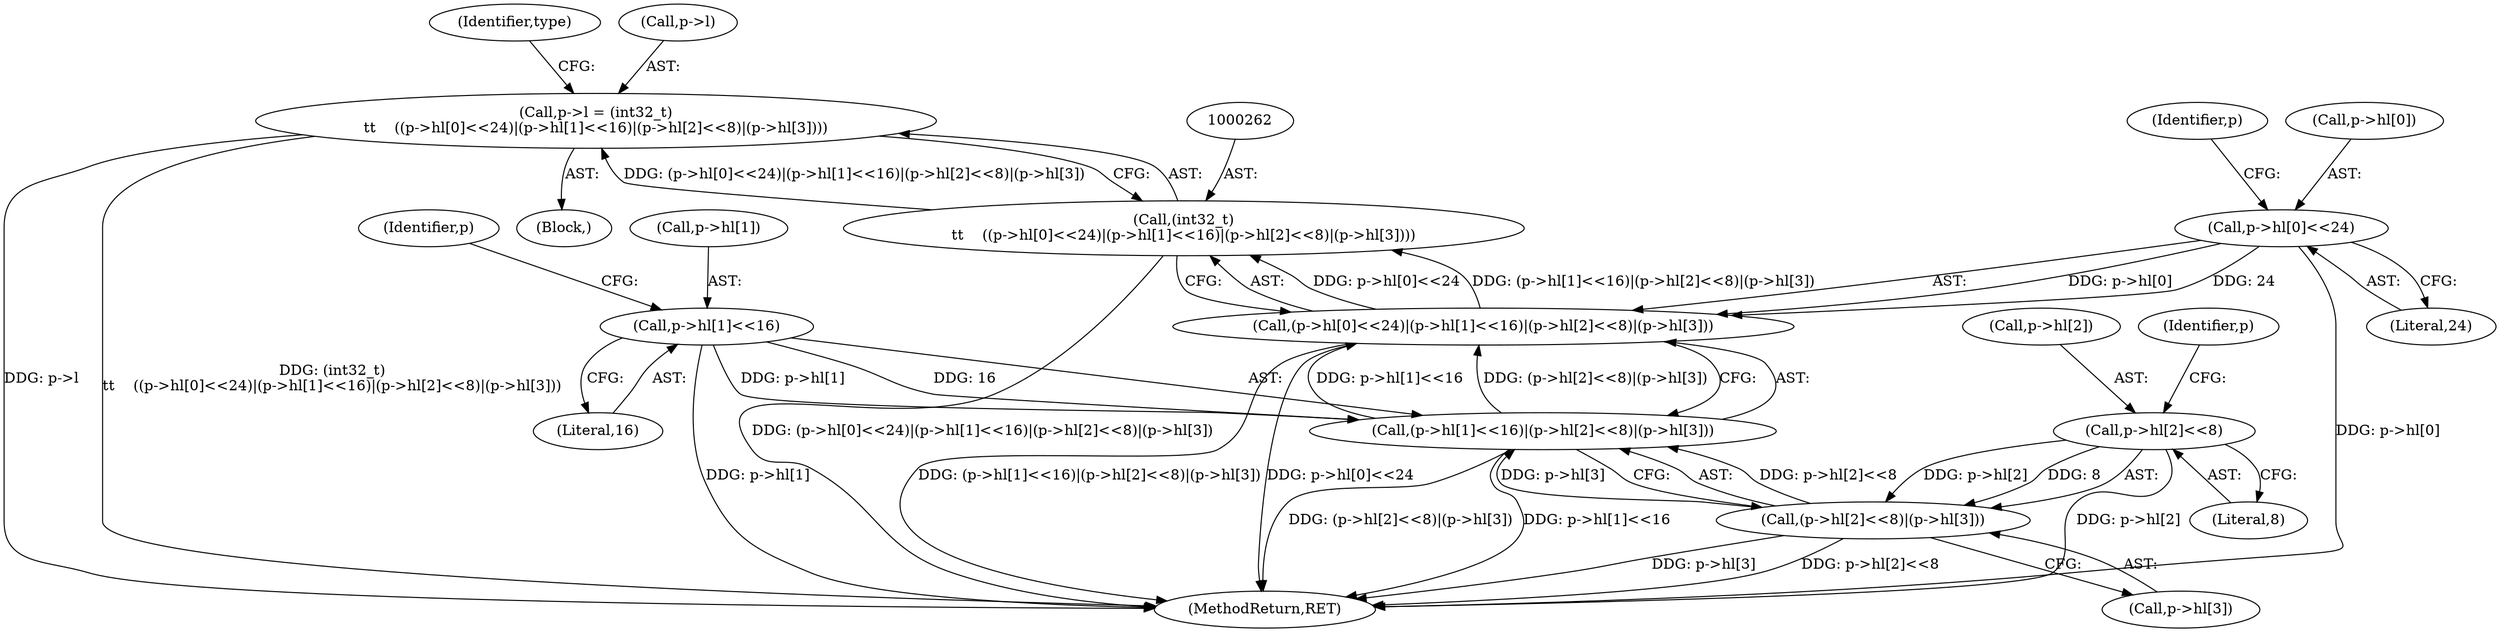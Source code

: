 digraph "0_file_59e63838913eee47f5c120a6c53d4565af638158@pointer" {
"1000257" [label="(Call,p->l = (int32_t)\n\t\t    ((p->hl[0]<<24)|(p->hl[1]<<16)|(p->hl[2]<<8)|(p->hl[3])))"];
"1000261" [label="(Call,(int32_t)\n\t\t    ((p->hl[0]<<24)|(p->hl[1]<<16)|(p->hl[2]<<8)|(p->hl[3])))"];
"1000263" [label="(Call,(p->hl[0]<<24)|(p->hl[1]<<16)|(p->hl[2]<<8)|(p->hl[3]))"];
"1000264" [label="(Call,p->hl[0]<<24)"];
"1000271" [label="(Call,(p->hl[1]<<16)|(p->hl[2]<<8)|(p->hl[3]))"];
"1000272" [label="(Call,p->hl[1]<<16)"];
"1000279" [label="(Call,(p->hl[2]<<8)|(p->hl[3]))"];
"1000280" [label="(Call,p->hl[2]<<8)"];
"1000263" [label="(Call,(p->hl[0]<<24)|(p->hl[1]<<16)|(p->hl[2]<<8)|(p->hl[3]))"];
"1000273" [label="(Call,p->hl[1])"];
"1000261" [label="(Call,(int32_t)\n\t\t    ((p->hl[0]<<24)|(p->hl[1]<<16)|(p->hl[2]<<8)|(p->hl[3])))"];
"1000272" [label="(Call,p->hl[1]<<16)"];
"1000265" [label="(Call,p->hl[0])"];
"1000257" [label="(Call,p->l = (int32_t)\n\t\t    ((p->hl[0]<<24)|(p->hl[1]<<16)|(p->hl[2]<<8)|(p->hl[3])))"];
"1000294" [label="(Identifier,type)"];
"1000279" [label="(Call,(p->hl[2]<<8)|(p->hl[3]))"];
"1000280" [label="(Call,p->hl[2]<<8)"];
"1000271" [label="(Call,(p->hl[1]<<16)|(p->hl[2]<<8)|(p->hl[3]))"];
"1000286" [label="(Literal,8)"];
"1000275" [label="(Identifier,p)"];
"1000281" [label="(Call,p->hl[2])"];
"1000283" [label="(Identifier,p)"];
"1000264" [label="(Call,p->hl[0]<<24)"];
"1000258" [label="(Call,p->l)"];
"1000270" [label="(Literal,24)"];
"1000278" [label="(Literal,16)"];
"1000289" [label="(Identifier,p)"];
"1000909" [label="(MethodReturn,RET)"];
"1000287" [label="(Call,p->hl[3])"];
"1000124" [label="(Block,)"];
"1000257" -> "1000124"  [label="AST: "];
"1000257" -> "1000261"  [label="CFG: "];
"1000258" -> "1000257"  [label="AST: "];
"1000261" -> "1000257"  [label="AST: "];
"1000294" -> "1000257"  [label="CFG: "];
"1000257" -> "1000909"  [label="DDG: p->l"];
"1000257" -> "1000909"  [label="DDG: (int32_t)\n\t\t    ((p->hl[0]<<24)|(p->hl[1]<<16)|(p->hl[2]<<8)|(p->hl[3]))"];
"1000261" -> "1000257"  [label="DDG: (p->hl[0]<<24)|(p->hl[1]<<16)|(p->hl[2]<<8)|(p->hl[3])"];
"1000261" -> "1000263"  [label="CFG: "];
"1000262" -> "1000261"  [label="AST: "];
"1000263" -> "1000261"  [label="AST: "];
"1000261" -> "1000909"  [label="DDG: (p->hl[0]<<24)|(p->hl[1]<<16)|(p->hl[2]<<8)|(p->hl[3])"];
"1000263" -> "1000261"  [label="DDG: p->hl[0]<<24"];
"1000263" -> "1000261"  [label="DDG: (p->hl[1]<<16)|(p->hl[2]<<8)|(p->hl[3])"];
"1000263" -> "1000271"  [label="CFG: "];
"1000264" -> "1000263"  [label="AST: "];
"1000271" -> "1000263"  [label="AST: "];
"1000263" -> "1000909"  [label="DDG: p->hl[0]<<24"];
"1000263" -> "1000909"  [label="DDG: (p->hl[1]<<16)|(p->hl[2]<<8)|(p->hl[3])"];
"1000264" -> "1000263"  [label="DDG: p->hl[0]"];
"1000264" -> "1000263"  [label="DDG: 24"];
"1000271" -> "1000263"  [label="DDG: p->hl[1]<<16"];
"1000271" -> "1000263"  [label="DDG: (p->hl[2]<<8)|(p->hl[3])"];
"1000264" -> "1000270"  [label="CFG: "];
"1000265" -> "1000264"  [label="AST: "];
"1000270" -> "1000264"  [label="AST: "];
"1000275" -> "1000264"  [label="CFG: "];
"1000264" -> "1000909"  [label="DDG: p->hl[0]"];
"1000271" -> "1000279"  [label="CFG: "];
"1000272" -> "1000271"  [label="AST: "];
"1000279" -> "1000271"  [label="AST: "];
"1000271" -> "1000909"  [label="DDG: p->hl[1]<<16"];
"1000271" -> "1000909"  [label="DDG: (p->hl[2]<<8)|(p->hl[3])"];
"1000272" -> "1000271"  [label="DDG: p->hl[1]"];
"1000272" -> "1000271"  [label="DDG: 16"];
"1000279" -> "1000271"  [label="DDG: p->hl[2]<<8"];
"1000279" -> "1000271"  [label="DDG: p->hl[3]"];
"1000272" -> "1000278"  [label="CFG: "];
"1000273" -> "1000272"  [label="AST: "];
"1000278" -> "1000272"  [label="AST: "];
"1000283" -> "1000272"  [label="CFG: "];
"1000272" -> "1000909"  [label="DDG: p->hl[1]"];
"1000279" -> "1000287"  [label="CFG: "];
"1000280" -> "1000279"  [label="AST: "];
"1000287" -> "1000279"  [label="AST: "];
"1000279" -> "1000909"  [label="DDG: p->hl[2]<<8"];
"1000279" -> "1000909"  [label="DDG: p->hl[3]"];
"1000280" -> "1000279"  [label="DDG: p->hl[2]"];
"1000280" -> "1000279"  [label="DDG: 8"];
"1000280" -> "1000286"  [label="CFG: "];
"1000281" -> "1000280"  [label="AST: "];
"1000286" -> "1000280"  [label="AST: "];
"1000289" -> "1000280"  [label="CFG: "];
"1000280" -> "1000909"  [label="DDG: p->hl[2]"];
}
